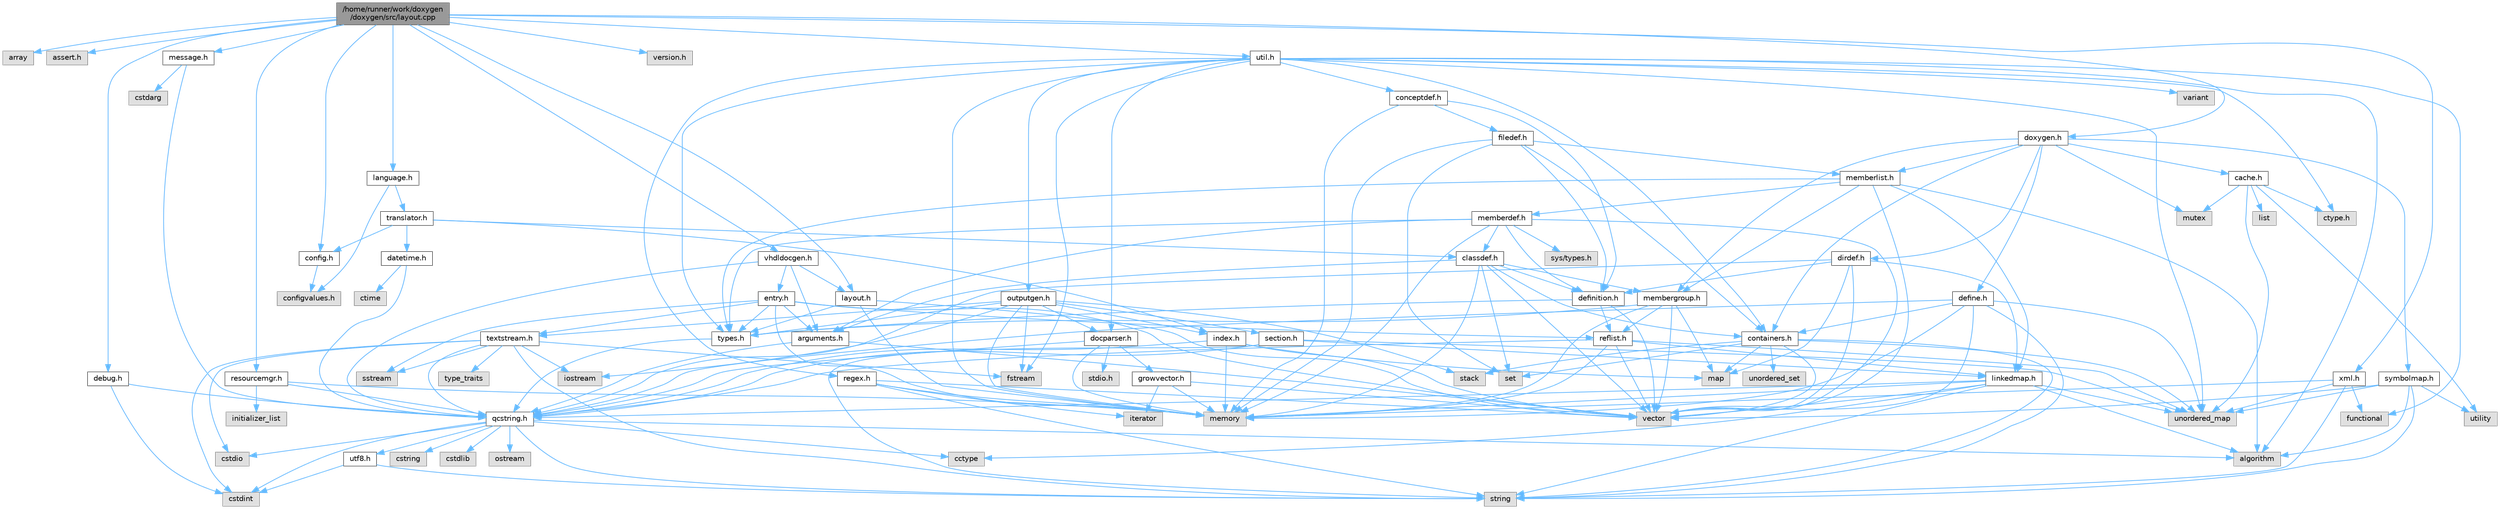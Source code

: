 digraph "/home/runner/work/doxygen/doxygen/src/layout.cpp"
{
 // INTERACTIVE_SVG=YES
 // LATEX_PDF_SIZE
  bgcolor="transparent";
  edge [fontname=Helvetica,fontsize=10,labelfontname=Helvetica,labelfontsize=10];
  node [fontname=Helvetica,fontsize=10,shape=box,height=0.2,width=0.4];
  Node1 [id="Node000001",label="/home/runner/work/doxygen\l/doxygen/src/layout.cpp",height=0.2,width=0.4,color="gray40", fillcolor="grey60", style="filled", fontcolor="black"];
  Node1 -> Node2 [id="edge1_Node000001_Node000002",color="steelblue1",style="solid"];
  Node2 [id="Node000002",label="array",height=0.2,width=0.4,color="grey60", fillcolor="#E0E0E0", style="filled"];
  Node1 -> Node3 [id="edge2_Node000001_Node000003",color="steelblue1",style="solid"];
  Node3 [id="Node000003",label="assert.h",height=0.2,width=0.4,color="grey60", fillcolor="#E0E0E0", style="filled"];
  Node1 -> Node4 [id="edge3_Node000001_Node000004",color="steelblue1",style="solid"];
  Node4 [id="Node000004",label="layout.h",height=0.2,width=0.4,color="grey40", fillcolor="white", style="filled",URL="$db/d51/layout_8h.html",tooltip=" "];
  Node4 -> Node5 [id="edge4_Node000004_Node000005",color="steelblue1",style="solid"];
  Node5 [id="Node000005",label="memory",height=0.2,width=0.4,color="grey60", fillcolor="#E0E0E0", style="filled"];
  Node4 -> Node6 [id="edge5_Node000004_Node000006",color="steelblue1",style="solid"];
  Node6 [id="Node000006",label="vector",height=0.2,width=0.4,color="grey60", fillcolor="#E0E0E0", style="filled"];
  Node4 -> Node7 [id="edge6_Node000004_Node000007",color="steelblue1",style="solid"];
  Node7 [id="Node000007",label="types.h",height=0.2,width=0.4,color="grey40", fillcolor="white", style="filled",URL="$d9/d49/types_8h.html",tooltip="This file contains a number of basic enums and types."];
  Node7 -> Node8 [id="edge7_Node000007_Node000008",color="steelblue1",style="solid"];
  Node8 [id="Node000008",label="qcstring.h",height=0.2,width=0.4,color="grey40", fillcolor="white", style="filled",URL="$d7/d5c/qcstring_8h.html",tooltip=" "];
  Node8 -> Node9 [id="edge8_Node000008_Node000009",color="steelblue1",style="solid"];
  Node9 [id="Node000009",label="string",height=0.2,width=0.4,color="grey60", fillcolor="#E0E0E0", style="filled"];
  Node8 -> Node10 [id="edge9_Node000008_Node000010",color="steelblue1",style="solid"];
  Node10 [id="Node000010",label="algorithm",height=0.2,width=0.4,color="grey60", fillcolor="#E0E0E0", style="filled"];
  Node8 -> Node11 [id="edge10_Node000008_Node000011",color="steelblue1",style="solid"];
  Node11 [id="Node000011",label="cctype",height=0.2,width=0.4,color="grey60", fillcolor="#E0E0E0", style="filled"];
  Node8 -> Node12 [id="edge11_Node000008_Node000012",color="steelblue1",style="solid"];
  Node12 [id="Node000012",label="cstring",height=0.2,width=0.4,color="grey60", fillcolor="#E0E0E0", style="filled"];
  Node8 -> Node13 [id="edge12_Node000008_Node000013",color="steelblue1",style="solid"];
  Node13 [id="Node000013",label="cstdio",height=0.2,width=0.4,color="grey60", fillcolor="#E0E0E0", style="filled"];
  Node8 -> Node14 [id="edge13_Node000008_Node000014",color="steelblue1",style="solid"];
  Node14 [id="Node000014",label="cstdlib",height=0.2,width=0.4,color="grey60", fillcolor="#E0E0E0", style="filled"];
  Node8 -> Node15 [id="edge14_Node000008_Node000015",color="steelblue1",style="solid"];
  Node15 [id="Node000015",label="cstdint",height=0.2,width=0.4,color="grey60", fillcolor="#E0E0E0", style="filled"];
  Node8 -> Node16 [id="edge15_Node000008_Node000016",color="steelblue1",style="solid"];
  Node16 [id="Node000016",label="ostream",height=0.2,width=0.4,color="grey60", fillcolor="#E0E0E0", style="filled"];
  Node8 -> Node17 [id="edge16_Node000008_Node000017",color="steelblue1",style="solid"];
  Node17 [id="Node000017",label="utf8.h",height=0.2,width=0.4,color="grey40", fillcolor="white", style="filled",URL="$db/d7c/utf8_8h.html",tooltip="Various UTF8 related helper functions."];
  Node17 -> Node15 [id="edge17_Node000017_Node000015",color="steelblue1",style="solid"];
  Node17 -> Node9 [id="edge18_Node000017_Node000009",color="steelblue1",style="solid"];
  Node1 -> Node18 [id="edge19_Node000001_Node000018",color="steelblue1",style="solid"];
  Node18 [id="Node000018",label="message.h",height=0.2,width=0.4,color="grey40", fillcolor="white", style="filled",URL="$d2/d0d/message_8h.html",tooltip=" "];
  Node18 -> Node19 [id="edge20_Node000018_Node000019",color="steelblue1",style="solid"];
  Node19 [id="Node000019",label="cstdarg",height=0.2,width=0.4,color="grey60", fillcolor="#E0E0E0", style="filled"];
  Node18 -> Node8 [id="edge21_Node000018_Node000008",color="steelblue1",style="solid"];
  Node1 -> Node20 [id="edge22_Node000001_Node000020",color="steelblue1",style="solid"];
  Node20 [id="Node000020",label="language.h",height=0.2,width=0.4,color="grey40", fillcolor="white", style="filled",URL="$d8/dce/language_8h.html",tooltip=" "];
  Node20 -> Node21 [id="edge23_Node000020_Node000021",color="steelblue1",style="solid"];
  Node21 [id="Node000021",label="translator.h",height=0.2,width=0.4,color="grey40", fillcolor="white", style="filled",URL="$d9/df1/translator_8h.html",tooltip=" "];
  Node21 -> Node22 [id="edge24_Node000021_Node000022",color="steelblue1",style="solid"];
  Node22 [id="Node000022",label="classdef.h",height=0.2,width=0.4,color="grey40", fillcolor="white", style="filled",URL="$d1/da6/classdef_8h.html",tooltip=" "];
  Node22 -> Node5 [id="edge25_Node000022_Node000005",color="steelblue1",style="solid"];
  Node22 -> Node6 [id="edge26_Node000022_Node000006",color="steelblue1",style="solid"];
  Node22 -> Node23 [id="edge27_Node000022_Node000023",color="steelblue1",style="solid"];
  Node23 [id="Node000023",label="set",height=0.2,width=0.4,color="grey60", fillcolor="#E0E0E0", style="filled"];
  Node22 -> Node24 [id="edge28_Node000022_Node000024",color="steelblue1",style="solid"];
  Node24 [id="Node000024",label="containers.h",height=0.2,width=0.4,color="grey40", fillcolor="white", style="filled",URL="$d5/d75/containers_8h.html",tooltip=" "];
  Node24 -> Node6 [id="edge29_Node000024_Node000006",color="steelblue1",style="solid"];
  Node24 -> Node9 [id="edge30_Node000024_Node000009",color="steelblue1",style="solid"];
  Node24 -> Node23 [id="edge31_Node000024_Node000023",color="steelblue1",style="solid"];
  Node24 -> Node25 [id="edge32_Node000024_Node000025",color="steelblue1",style="solid"];
  Node25 [id="Node000025",label="map",height=0.2,width=0.4,color="grey60", fillcolor="#E0E0E0", style="filled"];
  Node24 -> Node26 [id="edge33_Node000024_Node000026",color="steelblue1",style="solid"];
  Node26 [id="Node000026",label="unordered_set",height=0.2,width=0.4,color="grey60", fillcolor="#E0E0E0", style="filled"];
  Node24 -> Node27 [id="edge34_Node000024_Node000027",color="steelblue1",style="solid"];
  Node27 [id="Node000027",label="unordered_map",height=0.2,width=0.4,color="grey60", fillcolor="#E0E0E0", style="filled"];
  Node24 -> Node28 [id="edge35_Node000024_Node000028",color="steelblue1",style="solid"];
  Node28 [id="Node000028",label="stack",height=0.2,width=0.4,color="grey60", fillcolor="#E0E0E0", style="filled"];
  Node22 -> Node29 [id="edge36_Node000022_Node000029",color="steelblue1",style="solid"];
  Node29 [id="Node000029",label="definition.h",height=0.2,width=0.4,color="grey40", fillcolor="white", style="filled",URL="$df/da1/definition_8h.html",tooltip=" "];
  Node29 -> Node6 [id="edge37_Node000029_Node000006",color="steelblue1",style="solid"];
  Node29 -> Node7 [id="edge38_Node000029_Node000007",color="steelblue1",style="solid"];
  Node29 -> Node30 [id="edge39_Node000029_Node000030",color="steelblue1",style="solid"];
  Node30 [id="Node000030",label="reflist.h",height=0.2,width=0.4,color="grey40", fillcolor="white", style="filled",URL="$d1/d02/reflist_8h.html",tooltip=" "];
  Node30 -> Node6 [id="edge40_Node000030_Node000006",color="steelblue1",style="solid"];
  Node30 -> Node27 [id="edge41_Node000030_Node000027",color="steelblue1",style="solid"];
  Node30 -> Node5 [id="edge42_Node000030_Node000005",color="steelblue1",style="solid"];
  Node30 -> Node8 [id="edge43_Node000030_Node000008",color="steelblue1",style="solid"];
  Node30 -> Node31 [id="edge44_Node000030_Node000031",color="steelblue1",style="solid"];
  Node31 [id="Node000031",label="linkedmap.h",height=0.2,width=0.4,color="grey40", fillcolor="white", style="filled",URL="$da/de1/linkedmap_8h.html",tooltip=" "];
  Node31 -> Node27 [id="edge45_Node000031_Node000027",color="steelblue1",style="solid"];
  Node31 -> Node6 [id="edge46_Node000031_Node000006",color="steelblue1",style="solid"];
  Node31 -> Node5 [id="edge47_Node000031_Node000005",color="steelblue1",style="solid"];
  Node31 -> Node9 [id="edge48_Node000031_Node000009",color="steelblue1",style="solid"];
  Node31 -> Node10 [id="edge49_Node000031_Node000010",color="steelblue1",style="solid"];
  Node31 -> Node11 [id="edge50_Node000031_Node000011",color="steelblue1",style="solid"];
  Node31 -> Node8 [id="edge51_Node000031_Node000008",color="steelblue1",style="solid"];
  Node22 -> Node32 [id="edge52_Node000022_Node000032",color="steelblue1",style="solid"];
  Node32 [id="Node000032",label="arguments.h",height=0.2,width=0.4,color="grey40", fillcolor="white", style="filled",URL="$df/d9b/arguments_8h.html",tooltip=" "];
  Node32 -> Node6 [id="edge53_Node000032_Node000006",color="steelblue1",style="solid"];
  Node32 -> Node8 [id="edge54_Node000032_Node000008",color="steelblue1",style="solid"];
  Node22 -> Node33 [id="edge55_Node000022_Node000033",color="steelblue1",style="solid"];
  Node33 [id="Node000033",label="membergroup.h",height=0.2,width=0.4,color="grey40", fillcolor="white", style="filled",URL="$d9/d11/membergroup_8h.html",tooltip=" "];
  Node33 -> Node6 [id="edge56_Node000033_Node000006",color="steelblue1",style="solid"];
  Node33 -> Node25 [id="edge57_Node000033_Node000025",color="steelblue1",style="solid"];
  Node33 -> Node5 [id="edge58_Node000033_Node000005",color="steelblue1",style="solid"];
  Node33 -> Node7 [id="edge59_Node000033_Node000007",color="steelblue1",style="solid"];
  Node33 -> Node30 [id="edge60_Node000033_Node000030",color="steelblue1",style="solid"];
  Node21 -> Node34 [id="edge61_Node000021_Node000034",color="steelblue1",style="solid"];
  Node34 [id="Node000034",label="config.h",height=0.2,width=0.4,color="grey40", fillcolor="white", style="filled",URL="$db/d16/config_8h.html",tooltip=" "];
  Node34 -> Node35 [id="edge62_Node000034_Node000035",color="steelblue1",style="solid"];
  Node35 [id="Node000035",label="configvalues.h",height=0.2,width=0.4,color="grey60", fillcolor="#E0E0E0", style="filled"];
  Node21 -> Node36 [id="edge63_Node000021_Node000036",color="steelblue1",style="solid"];
  Node36 [id="Node000036",label="datetime.h",height=0.2,width=0.4,color="grey40", fillcolor="white", style="filled",URL="$de/d1b/datetime_8h.html",tooltip=" "];
  Node36 -> Node37 [id="edge64_Node000036_Node000037",color="steelblue1",style="solid"];
  Node37 [id="Node000037",label="ctime",height=0.2,width=0.4,color="grey60", fillcolor="#E0E0E0", style="filled"];
  Node36 -> Node8 [id="edge65_Node000036_Node000008",color="steelblue1",style="solid"];
  Node21 -> Node38 [id="edge66_Node000021_Node000038",color="steelblue1",style="solid"];
  Node38 [id="Node000038",label="index.h",height=0.2,width=0.4,color="grey40", fillcolor="white", style="filled",URL="$d1/db5/index_8h.html",tooltip=" "];
  Node38 -> Node5 [id="edge67_Node000038_Node000005",color="steelblue1",style="solid"];
  Node38 -> Node6 [id="edge68_Node000038_Node000006",color="steelblue1",style="solid"];
  Node38 -> Node25 [id="edge69_Node000038_Node000025",color="steelblue1",style="solid"];
  Node38 -> Node8 [id="edge70_Node000038_Node000008",color="steelblue1",style="solid"];
  Node20 -> Node35 [id="edge71_Node000020_Node000035",color="steelblue1",style="solid"];
  Node1 -> Node39 [id="edge72_Node000001_Node000039",color="steelblue1",style="solid"];
  Node39 [id="Node000039",label="vhdldocgen.h",height=0.2,width=0.4,color="grey40", fillcolor="white", style="filled",URL="$dd/dec/vhdldocgen_8h.html",tooltip=" "];
  Node39 -> Node8 [id="edge73_Node000039_Node000008",color="steelblue1",style="solid"];
  Node39 -> Node4 [id="edge74_Node000039_Node000004",color="steelblue1",style="solid"];
  Node39 -> Node32 [id="edge75_Node000039_Node000032",color="steelblue1",style="solid"];
  Node39 -> Node40 [id="edge76_Node000039_Node000040",color="steelblue1",style="solid"];
  Node40 [id="Node000040",label="entry.h",height=0.2,width=0.4,color="grey40", fillcolor="white", style="filled",URL="$d1/dc6/entry_8h.html",tooltip=" "];
  Node40 -> Node6 [id="edge77_Node000040_Node000006",color="steelblue1",style="solid"];
  Node40 -> Node5 [id="edge78_Node000040_Node000005",color="steelblue1",style="solid"];
  Node40 -> Node41 [id="edge79_Node000040_Node000041",color="steelblue1",style="solid"];
  Node41 [id="Node000041",label="sstream",height=0.2,width=0.4,color="grey60", fillcolor="#E0E0E0", style="filled"];
  Node40 -> Node7 [id="edge80_Node000040_Node000007",color="steelblue1",style="solid"];
  Node40 -> Node32 [id="edge81_Node000040_Node000032",color="steelblue1",style="solid"];
  Node40 -> Node30 [id="edge82_Node000040_Node000030",color="steelblue1",style="solid"];
  Node40 -> Node42 [id="edge83_Node000040_Node000042",color="steelblue1",style="solid"];
  Node42 [id="Node000042",label="textstream.h",height=0.2,width=0.4,color="grey40", fillcolor="white", style="filled",URL="$d4/d7d/textstream_8h.html",tooltip=" "];
  Node42 -> Node9 [id="edge84_Node000042_Node000009",color="steelblue1",style="solid"];
  Node42 -> Node43 [id="edge85_Node000042_Node000043",color="steelblue1",style="solid"];
  Node43 [id="Node000043",label="iostream",height=0.2,width=0.4,color="grey60", fillcolor="#E0E0E0", style="filled"];
  Node42 -> Node41 [id="edge86_Node000042_Node000041",color="steelblue1",style="solid"];
  Node42 -> Node15 [id="edge87_Node000042_Node000015",color="steelblue1",style="solid"];
  Node42 -> Node13 [id="edge88_Node000042_Node000013",color="steelblue1",style="solid"];
  Node42 -> Node44 [id="edge89_Node000042_Node000044",color="steelblue1",style="solid"];
  Node44 [id="Node000044",label="fstream",height=0.2,width=0.4,color="grey60", fillcolor="#E0E0E0", style="filled"];
  Node42 -> Node45 [id="edge90_Node000042_Node000045",color="steelblue1",style="solid"];
  Node45 [id="Node000045",label="type_traits",height=0.2,width=0.4,color="grey60", fillcolor="#E0E0E0", style="filled"];
  Node42 -> Node8 [id="edge91_Node000042_Node000008",color="steelblue1",style="solid"];
  Node1 -> Node46 [id="edge92_Node000001_Node000046",color="steelblue1",style="solid"];
  Node46 [id="Node000046",label="util.h",height=0.2,width=0.4,color="grey40", fillcolor="white", style="filled",URL="$d8/d3c/util_8h.html",tooltip="A bunch of utility functions."];
  Node46 -> Node5 [id="edge93_Node000046_Node000005",color="steelblue1",style="solid"];
  Node46 -> Node27 [id="edge94_Node000046_Node000027",color="steelblue1",style="solid"];
  Node46 -> Node10 [id="edge95_Node000046_Node000010",color="steelblue1",style="solid"];
  Node46 -> Node47 [id="edge96_Node000046_Node000047",color="steelblue1",style="solid"];
  Node47 [id="Node000047",label="functional",height=0.2,width=0.4,color="grey60", fillcolor="#E0E0E0", style="filled"];
  Node46 -> Node44 [id="edge97_Node000046_Node000044",color="steelblue1",style="solid"];
  Node46 -> Node48 [id="edge98_Node000046_Node000048",color="steelblue1",style="solid"];
  Node48 [id="Node000048",label="variant",height=0.2,width=0.4,color="grey60", fillcolor="#E0E0E0", style="filled"];
  Node46 -> Node49 [id="edge99_Node000046_Node000049",color="steelblue1",style="solid"];
  Node49 [id="Node000049",label="ctype.h",height=0.2,width=0.4,color="grey60", fillcolor="#E0E0E0", style="filled"];
  Node46 -> Node7 [id="edge100_Node000046_Node000007",color="steelblue1",style="solid"];
  Node46 -> Node50 [id="edge101_Node000046_Node000050",color="steelblue1",style="solid"];
  Node50 [id="Node000050",label="docparser.h",height=0.2,width=0.4,color="grey40", fillcolor="white", style="filled",URL="$de/d9c/docparser_8h.html",tooltip=" "];
  Node50 -> Node51 [id="edge102_Node000050_Node000051",color="steelblue1",style="solid"];
  Node51 [id="Node000051",label="stdio.h",height=0.2,width=0.4,color="grey60", fillcolor="#E0E0E0", style="filled"];
  Node50 -> Node5 [id="edge103_Node000050_Node000005",color="steelblue1",style="solid"];
  Node50 -> Node8 [id="edge104_Node000050_Node000008",color="steelblue1",style="solid"];
  Node50 -> Node52 [id="edge105_Node000050_Node000052",color="steelblue1",style="solid"];
  Node52 [id="Node000052",label="growvector.h",height=0.2,width=0.4,color="grey40", fillcolor="white", style="filled",URL="$d7/d50/growvector_8h.html",tooltip=" "];
  Node52 -> Node6 [id="edge106_Node000052_Node000006",color="steelblue1",style="solid"];
  Node52 -> Node5 [id="edge107_Node000052_Node000005",color="steelblue1",style="solid"];
  Node52 -> Node53 [id="edge108_Node000052_Node000053",color="steelblue1",style="solid"];
  Node53 [id="Node000053",label="iterator",height=0.2,width=0.4,color="grey60", fillcolor="#E0E0E0", style="filled"];
  Node46 -> Node24 [id="edge109_Node000046_Node000024",color="steelblue1",style="solid"];
  Node46 -> Node54 [id="edge110_Node000046_Node000054",color="steelblue1",style="solid"];
  Node54 [id="Node000054",label="outputgen.h",height=0.2,width=0.4,color="grey40", fillcolor="white", style="filled",URL="$df/d06/outputgen_8h.html",tooltip=" "];
  Node54 -> Node5 [id="edge111_Node000054_Node000005",color="steelblue1",style="solid"];
  Node54 -> Node28 [id="edge112_Node000054_Node000028",color="steelblue1",style="solid"];
  Node54 -> Node43 [id="edge113_Node000054_Node000043",color="steelblue1",style="solid"];
  Node54 -> Node44 [id="edge114_Node000054_Node000044",color="steelblue1",style="solid"];
  Node54 -> Node7 [id="edge115_Node000054_Node000007",color="steelblue1",style="solid"];
  Node54 -> Node38 [id="edge116_Node000054_Node000038",color="steelblue1",style="solid"];
  Node54 -> Node55 [id="edge117_Node000054_Node000055",color="steelblue1",style="solid"];
  Node55 [id="Node000055",label="section.h",height=0.2,width=0.4,color="grey40", fillcolor="white", style="filled",URL="$d1/d2a/section_8h.html",tooltip=" "];
  Node55 -> Node9 [id="edge118_Node000055_Node000009",color="steelblue1",style="solid"];
  Node55 -> Node27 [id="edge119_Node000055_Node000027",color="steelblue1",style="solid"];
  Node55 -> Node8 [id="edge120_Node000055_Node000008",color="steelblue1",style="solid"];
  Node55 -> Node31 [id="edge121_Node000055_Node000031",color="steelblue1",style="solid"];
  Node54 -> Node42 [id="edge122_Node000054_Node000042",color="steelblue1",style="solid"];
  Node54 -> Node50 [id="edge123_Node000054_Node000050",color="steelblue1",style="solid"];
  Node46 -> Node56 [id="edge124_Node000046_Node000056",color="steelblue1",style="solid"];
  Node56 [id="Node000056",label="regex.h",height=0.2,width=0.4,color="grey40", fillcolor="white", style="filled",URL="$d1/d21/regex_8h.html",tooltip=" "];
  Node56 -> Node5 [id="edge125_Node000056_Node000005",color="steelblue1",style="solid"];
  Node56 -> Node9 [id="edge126_Node000056_Node000009",color="steelblue1",style="solid"];
  Node56 -> Node6 [id="edge127_Node000056_Node000006",color="steelblue1",style="solid"];
  Node56 -> Node53 [id="edge128_Node000056_Node000053",color="steelblue1",style="solid"];
  Node46 -> Node57 [id="edge129_Node000046_Node000057",color="steelblue1",style="solid"];
  Node57 [id="Node000057",label="conceptdef.h",height=0.2,width=0.4,color="grey40", fillcolor="white", style="filled",URL="$da/df1/conceptdef_8h.html",tooltip=" "];
  Node57 -> Node5 [id="edge130_Node000057_Node000005",color="steelblue1",style="solid"];
  Node57 -> Node29 [id="edge131_Node000057_Node000029",color="steelblue1",style="solid"];
  Node57 -> Node58 [id="edge132_Node000057_Node000058",color="steelblue1",style="solid"];
  Node58 [id="Node000058",label="filedef.h",height=0.2,width=0.4,color="grey40", fillcolor="white", style="filled",URL="$d4/d3a/filedef_8h.html",tooltip=" "];
  Node58 -> Node5 [id="edge133_Node000058_Node000005",color="steelblue1",style="solid"];
  Node58 -> Node23 [id="edge134_Node000058_Node000023",color="steelblue1",style="solid"];
  Node58 -> Node29 [id="edge135_Node000058_Node000029",color="steelblue1",style="solid"];
  Node58 -> Node59 [id="edge136_Node000058_Node000059",color="steelblue1",style="solid"];
  Node59 [id="Node000059",label="memberlist.h",height=0.2,width=0.4,color="grey40", fillcolor="white", style="filled",URL="$dd/d78/memberlist_8h.html",tooltip=" "];
  Node59 -> Node6 [id="edge137_Node000059_Node000006",color="steelblue1",style="solid"];
  Node59 -> Node10 [id="edge138_Node000059_Node000010",color="steelblue1",style="solid"];
  Node59 -> Node60 [id="edge139_Node000059_Node000060",color="steelblue1",style="solid"];
  Node60 [id="Node000060",label="memberdef.h",height=0.2,width=0.4,color="grey40", fillcolor="white", style="filled",URL="$d4/d46/memberdef_8h.html",tooltip=" "];
  Node60 -> Node6 [id="edge140_Node000060_Node000006",color="steelblue1",style="solid"];
  Node60 -> Node5 [id="edge141_Node000060_Node000005",color="steelblue1",style="solid"];
  Node60 -> Node61 [id="edge142_Node000060_Node000061",color="steelblue1",style="solid"];
  Node61 [id="Node000061",label="sys/types.h",height=0.2,width=0.4,color="grey60", fillcolor="#E0E0E0", style="filled"];
  Node60 -> Node7 [id="edge143_Node000060_Node000007",color="steelblue1",style="solid"];
  Node60 -> Node29 [id="edge144_Node000060_Node000029",color="steelblue1",style="solid"];
  Node60 -> Node32 [id="edge145_Node000060_Node000032",color="steelblue1",style="solid"];
  Node60 -> Node22 [id="edge146_Node000060_Node000022",color="steelblue1",style="solid"];
  Node59 -> Node31 [id="edge147_Node000059_Node000031",color="steelblue1",style="solid"];
  Node59 -> Node7 [id="edge148_Node000059_Node000007",color="steelblue1",style="solid"];
  Node59 -> Node33 [id="edge149_Node000059_Node000033",color="steelblue1",style="solid"];
  Node58 -> Node24 [id="edge150_Node000058_Node000024",color="steelblue1",style="solid"];
  Node1 -> Node62 [id="edge151_Node000001_Node000062",color="steelblue1",style="solid"];
  Node62 [id="Node000062",label="doxygen.h",height=0.2,width=0.4,color="grey40", fillcolor="white", style="filled",URL="$d1/da1/doxygen_8h.html",tooltip=" "];
  Node62 -> Node63 [id="edge152_Node000062_Node000063",color="steelblue1",style="solid"];
  Node63 [id="Node000063",label="mutex",height=0.2,width=0.4,color="grey60", fillcolor="#E0E0E0", style="filled"];
  Node62 -> Node24 [id="edge153_Node000062_Node000024",color="steelblue1",style="solid"];
  Node62 -> Node33 [id="edge154_Node000062_Node000033",color="steelblue1",style="solid"];
  Node62 -> Node64 [id="edge155_Node000062_Node000064",color="steelblue1",style="solid"];
  Node64 [id="Node000064",label="dirdef.h",height=0.2,width=0.4,color="grey40", fillcolor="white", style="filled",URL="$d6/d15/dirdef_8h.html",tooltip=" "];
  Node64 -> Node6 [id="edge156_Node000064_Node000006",color="steelblue1",style="solid"];
  Node64 -> Node25 [id="edge157_Node000064_Node000025",color="steelblue1",style="solid"];
  Node64 -> Node8 [id="edge158_Node000064_Node000008",color="steelblue1",style="solid"];
  Node64 -> Node31 [id="edge159_Node000064_Node000031",color="steelblue1",style="solid"];
  Node64 -> Node29 [id="edge160_Node000064_Node000029",color="steelblue1",style="solid"];
  Node62 -> Node59 [id="edge161_Node000062_Node000059",color="steelblue1",style="solid"];
  Node62 -> Node65 [id="edge162_Node000062_Node000065",color="steelblue1",style="solid"];
  Node65 [id="Node000065",label="define.h",height=0.2,width=0.4,color="grey40", fillcolor="white", style="filled",URL="$df/d67/define_8h.html",tooltip=" "];
  Node65 -> Node6 [id="edge163_Node000065_Node000006",color="steelblue1",style="solid"];
  Node65 -> Node5 [id="edge164_Node000065_Node000005",color="steelblue1",style="solid"];
  Node65 -> Node9 [id="edge165_Node000065_Node000009",color="steelblue1",style="solid"];
  Node65 -> Node27 [id="edge166_Node000065_Node000027",color="steelblue1",style="solid"];
  Node65 -> Node8 [id="edge167_Node000065_Node000008",color="steelblue1",style="solid"];
  Node65 -> Node24 [id="edge168_Node000065_Node000024",color="steelblue1",style="solid"];
  Node62 -> Node66 [id="edge169_Node000062_Node000066",color="steelblue1",style="solid"];
  Node66 [id="Node000066",label="cache.h",height=0.2,width=0.4,color="grey40", fillcolor="white", style="filled",URL="$d3/d26/cache_8h.html",tooltip=" "];
  Node66 -> Node67 [id="edge170_Node000066_Node000067",color="steelblue1",style="solid"];
  Node67 [id="Node000067",label="list",height=0.2,width=0.4,color="grey60", fillcolor="#E0E0E0", style="filled"];
  Node66 -> Node27 [id="edge171_Node000066_Node000027",color="steelblue1",style="solid"];
  Node66 -> Node63 [id="edge172_Node000066_Node000063",color="steelblue1",style="solid"];
  Node66 -> Node68 [id="edge173_Node000066_Node000068",color="steelblue1",style="solid"];
  Node68 [id="Node000068",label="utility",height=0.2,width=0.4,color="grey60", fillcolor="#E0E0E0", style="filled"];
  Node66 -> Node49 [id="edge174_Node000066_Node000049",color="steelblue1",style="solid"];
  Node62 -> Node69 [id="edge175_Node000062_Node000069",color="steelblue1",style="solid"];
  Node69 [id="Node000069",label="symbolmap.h",height=0.2,width=0.4,color="grey40", fillcolor="white", style="filled",URL="$d7/ddd/symbolmap_8h.html",tooltip=" "];
  Node69 -> Node10 [id="edge176_Node000069_Node000010",color="steelblue1",style="solid"];
  Node69 -> Node27 [id="edge177_Node000069_Node000027",color="steelblue1",style="solid"];
  Node69 -> Node6 [id="edge178_Node000069_Node000006",color="steelblue1",style="solid"];
  Node69 -> Node9 [id="edge179_Node000069_Node000009",color="steelblue1",style="solid"];
  Node69 -> Node68 [id="edge180_Node000069_Node000068",color="steelblue1",style="solid"];
  Node1 -> Node70 [id="edge181_Node000001_Node000070",color="steelblue1",style="solid"];
  Node70 [id="Node000070",label="version.h",height=0.2,width=0.4,color="grey60", fillcolor="#E0E0E0", style="filled"];
  Node1 -> Node34 [id="edge182_Node000001_Node000034",color="steelblue1",style="solid"];
  Node1 -> Node71 [id="edge183_Node000001_Node000071",color="steelblue1",style="solid"];
  Node71 [id="Node000071",label="xml.h",height=0.2,width=0.4,color="grey40", fillcolor="white", style="filled",URL="$d0/d62/xml_8h.html",tooltip=" "];
  Node71 -> Node5 [id="edge184_Node000071_Node000005",color="steelblue1",style="solid"];
  Node71 -> Node47 [id="edge185_Node000071_Node000047",color="steelblue1",style="solid"];
  Node71 -> Node9 [id="edge186_Node000071_Node000009",color="steelblue1",style="solid"];
  Node71 -> Node27 [id="edge187_Node000071_Node000027",color="steelblue1",style="solid"];
  Node1 -> Node72 [id="edge188_Node000001_Node000072",color="steelblue1",style="solid"];
  Node72 [id="Node000072",label="resourcemgr.h",height=0.2,width=0.4,color="grey40", fillcolor="white", style="filled",URL="$d6/d07/resourcemgr_8h.html",tooltip=" "];
  Node72 -> Node5 [id="edge189_Node000072_Node000005",color="steelblue1",style="solid"];
  Node72 -> Node73 [id="edge190_Node000072_Node000073",color="steelblue1",style="solid"];
  Node73 [id="Node000073",label="initializer_list",height=0.2,width=0.4,color="grey60", fillcolor="#E0E0E0", style="filled"];
  Node72 -> Node8 [id="edge191_Node000072_Node000008",color="steelblue1",style="solid"];
  Node1 -> Node74 [id="edge192_Node000001_Node000074",color="steelblue1",style="solid"];
  Node74 [id="Node000074",label="debug.h",height=0.2,width=0.4,color="grey40", fillcolor="white", style="filled",URL="$db/d16/debug_8h.html",tooltip=" "];
  Node74 -> Node15 [id="edge193_Node000074_Node000015",color="steelblue1",style="solid"];
  Node74 -> Node8 [id="edge194_Node000074_Node000008",color="steelblue1",style="solid"];
}
